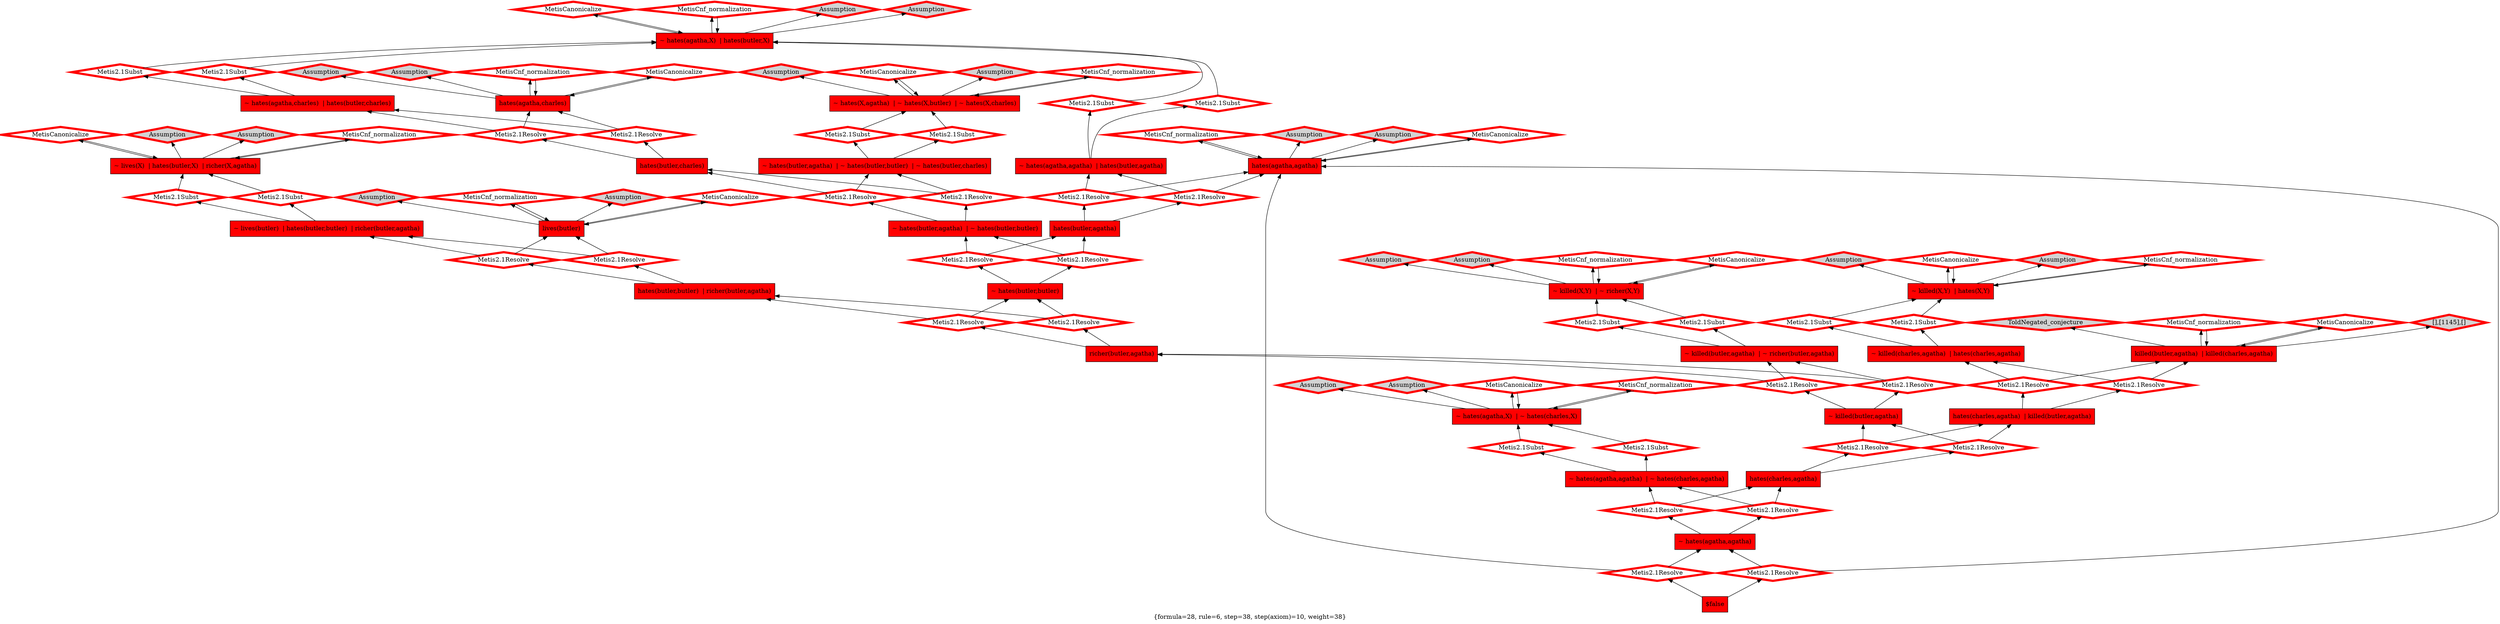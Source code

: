 digraph g 
{ rankdir=BT;
 labelloc=b label="{formula=28, rule=6, step=38, step(axiom)=10, weight=38}"  
 "x_1027" [ color="black" shape="box" label="~ lives(X)  | richer(X,agatha)  | hates(butler,X)" fillcolor="red" style="filled"  ];
  "x_1145" [ URL="http://inference-web.org/proofs/tptp/Solutions/PUZ/PUZ001-1/Metis---2.2/answer.owl#ns_prove_neither_charles_nor_butler_did_it_conclusion" color="black" shape="box" label="killed(butler,agatha)  | killed(charles,agatha)" fillcolor="red" style="filled"  ];
  "x_1103" [ color="black" shape="box" label="hates(agatha,charles)" fillcolor="red" style="filled"  ];
  "x_1102" [ URL="http://inference-web.org/proofs/tptp/Solutions/PUZ/PUZ001-1/Metis---2.2/answer.owl#ns_same_hates_conclusion" color="black" shape="box" label="~ hates(agatha,X)  | hates(butler,X)" fillcolor="red" style="filled"  ];
  "x_1127" [ URL="http://inference-web.org/proofs/tptp/Solutions/PUZ/PUZ001-1/Metis---2.2/answer.owl#ns_refute_0_16_conclusion" color="black" shape="box" label="~ hates(X,agatha)  | ~ hates(X,butler)  | ~ hates(X,charles)" fillcolor="red" style="filled"  ];
  "x_1044" [ URL="http://inference-web.org/proofs/tptp/Solutions/PUZ/PUZ001-1/Metis---2.2/answer.owl#ns_different_hates_conclusion" color="black" shape="box" label="~ hates(agatha,X)  | ~ hates(charles,X)" fillcolor="red" style="filled"  ];
  "x_1030" [ color="black" shape="box" label="~ hates(agatha,charles)  | hates(butler,charles)" fillcolor="red" style="filled"  ];
  "x_1152" [ URL="http://inference-web.org/proofs/tptp/Solutions/PUZ/PUZ001-1/Metis---2.2/answer.owl#ns_refute_0_27_conclusion" color="black" shape="box" label="$false" fillcolor="red" style="filled"  ];
  "x_1098" [ URL="http://inference-web.org/proofs/tptp/Solutions/PUZ/PUZ001-1/Metis---2.2/answer.owl#ns_refute_0_7_conclusion" color="black" shape="box" label="~ killed(butler,agatha)  | ~ richer(butler,agatha)" fillcolor="red" style="filled"  ];
  "x_1103" [ color="black" shape="box" label="hates(agatha,charles)" fillcolor="red" style="filled"  ];
  "x_1109" [ color="black" shape="box" label="~ hates(butler,agatha)  | ~ hates(butler,butler)" fillcolor="red" style="filled"  ];
  "x_1078" [ URL="http://inference-web.org/proofs/tptp/Solutions/PUZ/PUZ001-1/Metis---2.2/answer.owl#ns_refute_0_4_conclusion" color="black" shape="box" label="~ killed(charles,agatha)  | hates(charles,agatha)" fillcolor="red" style="filled"  ];
  "x_1139" [ color="black" shape="box" label="~ killed(X,Y)  | ~ richer(X,Y)" fillcolor="red" style="filled"  ];
  "x_1103" [ URL="http://inference-web.org/proofs/tptp/Solutions/PUZ/PUZ001-1/Metis---2.2/answer.owl#ns_agatha_hates_charles_conclusion" color="black" shape="box" label="hates(agatha,charles)" fillcolor="red" style="filled"  ];
  "x_1172" [ URL="http://inference-web.org/proofs/tptp/Solutions/PUZ/PUZ001-1/Metis---2.2/answer.owl#ns_refute_0_1_conclusion" color="black" shape="box" label="~ hates(agatha,agatha)  | ~ hates(charles,agatha)" fillcolor="red" style="filled"  ];
  "x_1113" [ color="black" shape="box" label="hates(agatha,agatha)" fillcolor="red" style="filled"  ];
  "x_1043" [ URL="http://inference-web.org/proofs/tptp/Solutions/PUZ/PUZ001-1/Metis---2.2/answer.owl#ns_refute_0_24_conclusion" color="black" shape="box" label="~ killed(butler,agatha)" fillcolor="red" style="filled"  ];
  "x_1044" [ URL="http://inference-web.org/proofs/tptp/Solutions/PUZ/PUZ001-1/Metis---2.2/answer.owl#ns_refute_0_0_conclusion" color="black" shape="box" label="~ hates(agatha,X)  | ~ hates(charles,X)" fillcolor="red" style="filled"  ];
  "x_1027" [ URL="http://inference-web.org/proofs/tptp/Solutions/PUZ/PUZ001-1/Metis---2.2/answer.owl#ns_refute_0_9_conclusion" color="black" shape="box" label="~ lives(X)  | hates(butler,X)  | richer(X,agatha)" fillcolor="red" style="filled"  ];
  "x_1045" [ URL="http://inference-web.org/proofs/tptp/Solutions/PUZ/PUZ001-1/Metis---2.2/answer.owl#ns_refute_0_23_conclusion" color="black" shape="box" label="richer(butler,agatha)" fillcolor="red" style="filled"  ];
  "x_1090" [ URL="http://inference-web.org/proofs/tptp/Solutions/PUZ/PUZ001-1/Metis---2.2/answer.owl#ns_refute_0_8_conclusion" color="black" shape="box" label="lives(butler)" fillcolor="red" style="filled"  ];
  "x_1120" [ URL="http://inference-web.org/proofs/tptp/Solutions/PUZ/PUZ001-1/Metis---2.2/answer.owl#ns_refute_0_25_conclusion" color="black" shape="box" label="hates(charles,agatha)" fillcolor="red" style="filled"  ];
  "x_1155" [ URL="http://inference-web.org/proofs/tptp/Solutions/PUZ/PUZ001-1/Metis---2.2/answer.owl#ns_refute_0_21_conclusion" color="black" shape="box" label="hates(butler,agatha)" fillcolor="red" style="filled"  ];
  "x_1027" [ URL="http://inference-web.org/proofs/tptp/Solutions/PUZ/PUZ001-1/Metis---2.2/answer.owl#ns_butler_hates_poor_conclusion" color="black" shape="box" label="~ lives(X)  | richer(X,agatha)  | hates(butler,X)" fillcolor="red" style="filled"  ];
  "x_1139" [ URL="http://inference-web.org/proofs/tptp/Solutions/PUZ/PUZ001-1/Metis---2.2/answer.owl#ns_refute_0_6_conclusion" color="black" shape="box" label="~ killed(X,Y)  | ~ richer(X,Y)" fillcolor="red" style="filled"  ];
  "x_1088" [ URL="http://inference-web.org/proofs/tptp/Solutions/PUZ/PUZ001-1/Metis---2.2/answer.owl#ns_refute_0_26_conclusion" color="black" shape="box" label="~ hates(agatha,agatha)" fillcolor="red" style="filled"  ];
  "x_1127" [ color="black" shape="box" label="~ hates(X,agatha)  | ~ hates(X,butler)  | ~ hates(X,charles)" fillcolor="red" style="filled"  ];
  "x_1053" [ URL="http://inference-web.org/proofs/tptp/Solutions/PUZ/PUZ001-1/Metis---2.2/answer.owl#ns_refute_0_17_conclusion" color="black" shape="box" label="~ hates(butler,agatha)  | ~ hates(butler,butler)  | ~ hates(butler,charles)" fillcolor="red" style="filled"  ];
  "x_1129" [ URL="http://inference-web.org/proofs/tptp/Solutions/PUZ/PUZ001-1/Metis---2.2/answer.owl#ns_refute_0_10_conclusion" color="black" shape="box" label="~ lives(butler)  | hates(butler,butler)  | richer(butler,agatha)" fillcolor="red" style="filled"  ];
  "x_1130" [ color="black" shape="box" label="~ hates(agatha,agatha)  | hates(butler,agatha)" fillcolor="red" style="filled"  ];
  "x_1044" [ color="black" shape="box" label="~ hates(agatha,X)  | ~ hates(charles,X)" fillcolor="red" style="filled"  ];
  "x_1130" [ URL="http://inference-web.org/proofs/tptp/Solutions/PUZ/PUZ001-1/Metis---2.2/answer.owl#ns_refute_0_20_conclusion" color="black" shape="box" label="~ hates(agatha,agatha)  | hates(butler,agatha)" fillcolor="red" style="filled"  ];
  "x_1027" [ color="black" shape="box" label="~ lives(X)  | hates(butler,X)  | richer(X,agatha)" fillcolor="red" style="filled"  ];
  "x_1044" [ color="black" shape="box" label="~ hates(agatha,X)  | ~ hates(charles,X)" fillcolor="red" style="filled"  ];
  "x_1061" [ URL="http://inference-web.org/proofs/tptp/Solutions/PUZ/PUZ001-1/Metis---2.2/answer.owl#ns_killer_hates_victim_conclusion" color="black" shape="box" label="~ killed(X,Y)  | hates(X,Y)" fillcolor="red" style="filled"  ];
  "x_1061" [ URL="http://inference-web.org/proofs/tptp/Solutions/PUZ/PUZ001-1/Metis---2.2/answer.owl#ns_refute_0_3_conclusion" color="black" shape="box" label="~ killed(X,Y)  | hates(X,Y)" fillcolor="red" style="filled"  ];
  "x_1139" [ color="black" shape="box" label="~ killed(X,Y)  | ~ richer(X,Y)" fillcolor="red" style="filled"  ];
  "x_1129" [ color="black" shape="box" label="~ lives(butler)  | hates(butler,butler)  | richer(butler,agatha)" fillcolor="red" style="filled"  ];
  "x_1102" [ URL="http://inference-web.org/proofs/tptp/Solutions/PUZ/PUZ001-1/Metis---2.2/answer.owl#ns_refute_0_13_conclusion" color="black" shape="box" label="~ hates(agatha,X)  | hates(butler,X)" fillcolor="red" style="filled"  ];
  "x_1109" [ URL="http://inference-web.org/proofs/tptp/Solutions/PUZ/PUZ001-1/Metis---2.2/answer.owl#ns_refute_0_18_conclusion" color="black" shape="box" label="~ hates(butler,agatha)  | ~ hates(butler,butler)" fillcolor="red" style="filled"  ];
  "x_1030" [ URL="http://inference-web.org/proofs/tptp/Solutions/PUZ/PUZ001-1/Metis---2.2/answer.owl#ns_refute_0_14_conclusion" color="black" shape="box" label="~ hates(agatha,charles)  | hates(butler,charles)" fillcolor="red" style="filled"  ];
  "x_1113" [ URL="http://inference-web.org/proofs/tptp/Solutions/PUZ/PUZ001-1/Metis---2.2/answer.owl#ns_refute_0_19_conclusion" color="black" shape="box" label="hates(agatha,agatha)" fillcolor="red" style="filled"  ];
  "x_1145" [ color="black" shape="box" label="killed(butler,agatha)  | killed(charles,agatha)" fillcolor="red" style="filled"  ];
  "x_1071" [ URL="http://inference-web.org/proofs/tptp/Solutions/PUZ/PUZ001-1/Metis---2.2/answer.owl#ns_refute_0_11_conclusion" color="black" shape="box" label="hates(butler,butler)  | richer(butler,agatha)" fillcolor="red" style="filled"  ];
  "x_1090" [ URL="http://inference-web.org/proofs/tptp/Solutions/PUZ/PUZ001-1/Metis---2.2/answer.owl#ns_butler_conclusion" color="black" shape="box" label="lives(butler)" fillcolor="red" style="filled"  ];
  "x_1092" [ color="black" shape="box" label="hates(charles,agatha)  | killed(butler,agatha)" fillcolor="red" style="filled"  ];
  "x_1127" [ color="black" shape="box" label="~ hates(X,agatha)  | ~ hates(X,butler)  | ~ hates(X,charles)" fillcolor="red" style="filled"  ];
  "x_1078" [ color="black" shape="box" label="~ killed(charles,agatha)  | hates(charles,agatha)" fillcolor="red" style="filled"  ];
  "x_1127" [ URL="http://inference-web.org/proofs/tptp/Solutions/PUZ/PUZ001-1/Metis---2.2/answer.owl#ns_no_one_hates_everyone_conclusion" color="black" shape="box" label="~ hates(X,agatha)  | ~ hates(X,butler)  | ~ hates(X,charles)" fillcolor="red" style="filled"  ];
  "x_1152" [ color="black" shape="box" label="$false" fillcolor="red" style="filled"  ];
  "x_1090" [ color="black" shape="box" label="lives(butler)" fillcolor="red" style="filled"  ];
  "x_1071" [ color="black" shape="box" label="hates(butler,butler)  | richer(butler,agatha)" fillcolor="red" style="filled"  ];
  "x_1155" [ color="black" shape="box" label="hates(butler,agatha)" fillcolor="red" style="filled"  ];
  "x_1145" [ URL="http://inference-web.org/proofs/tptp/Solutions/PUZ/PUZ001-1/Metis---2.2/answer.owl#ns_refute_0_2_conclusion" color="black" shape="box" label="killed(butler,agatha)  | killed(charles,agatha)" fillcolor="red" style="filled"  ];
  "x_1061" [ color="black" shape="box" label="~ killed(X,Y)  | hates(X,Y)" fillcolor="red" style="filled"  ];
  "x_1113" [ color="black" shape="box" label="hates(agatha,agatha)" fillcolor="red" style="filled"  ];
  "x_1045" [ color="black" shape="box" label="richer(butler,agatha)" fillcolor="red" style="filled"  ];
  "x_1088" [ color="black" shape="box" label="~ hates(agatha,agatha)" fillcolor="red" style="filled"  ];
  "x_1113" [ URL="http://inference-web.org/proofs/tptp/Solutions/PUZ/PUZ001-1/Metis---2.2/answer.owl#ns_agatha_hates_agatha_conclusion" color="black" shape="box" label="hates(agatha,agatha)" fillcolor="red" style="filled"  ];
  "x_1102" [ color="black" shape="box" label="~ hates(agatha,X)  | hates(butler,X)" fillcolor="red" style="filled"  ];
  "x_1090" [ color="black" shape="box" label="lives(butler)" fillcolor="red" style="filled"  ];
  "x_1103" [ URL="http://inference-web.org/proofs/tptp/Solutions/PUZ/PUZ001-1/Metis---2.2/answer.owl#ns_refute_0_12_conclusion" color="black" shape="box" label="hates(agatha,charles)" fillcolor="red" style="filled"  ];
  "x_1092" [ URL="http://inference-web.org/proofs/tptp/Solutions/PUZ/PUZ001-1/Metis---2.2/answer.owl#ns_refute_0_5_conclusion" color="black" shape="box" label="hates(charles,agatha)  | killed(butler,agatha)" fillcolor="red" style="filled"  ];
  "x_1061" [ color="black" shape="box" label="~ killed(X,Y)  | hates(X,Y)" fillcolor="red" style="filled"  ];
  "x_1120" [ color="black" shape="box" label="hates(charles,agatha)" fillcolor="red" style="filled"  ];
  "x_1145" [ color="black" shape="box" label="killed(butler,agatha)  | killed(charles,agatha)" fillcolor="red" style="filled"  ];
  "x_1170" [ URL="http://inference-web.org/proofs/tptp/Solutions/PUZ/PUZ001-1/Metis---2.2/answer.owl#ns_refute_0_15_conclusion" color="black" shape="box" label="hates(butler,charles)" fillcolor="red" style="filled"  ];
  "x_1172" [ color="black" shape="box" label="~ hates(agatha,agatha)  | ~ hates(charles,agatha)" fillcolor="red" style="filled"  ];
  "x_1098" [ color="black" shape="box" label="~ killed(butler,agatha)  | ~ richer(butler,agatha)" fillcolor="red" style="filled"  ];
  "x_1174" [ URL="http://inference-web.org/proofs/tptp/Solutions/PUZ/PUZ001-1/Metis---2.2/answer.owl#ns_refute_0_22_conclusion" color="black" shape="box" label="~ hates(butler,butler)" fillcolor="red" style="filled"  ];
  "x_1174" [ color="black" shape="box" label="~ hates(butler,butler)" fillcolor="red" style="filled"  ];
  "x_1102" [ color="black" shape="box" label="~ hates(agatha,X)  | hates(butler,X)" fillcolor="red" style="filled"  ];
  "x_1043" [ color="black" shape="box" label="~ killed(butler,agatha)" fillcolor="red" style="filled"  ];
  "x_1053" [ color="black" shape="box" label="~ hates(butler,agatha)  | ~ hates(butler,butler)  | ~ hates(butler,charles)" fillcolor="red" style="filled"  ];
  "x_1139" [ URL="http://inference-web.org/proofs/tptp/Solutions/PUZ/PUZ001-1/Metis---2.2/answer.owl#ns_poorer_killer_conclusion" color="black" shape="box" label="~ killed(X,Y)  | ~ richer(X,Y)" fillcolor="red" style="filled"  ];
  "x_1170" [ color="black" shape="box" label="hates(butler,charles)" fillcolor="red" style="filled"  ];
  "490ca8fb:1242f8625f3:-7479" [ URL="http://browser.inference-web.org/iwbrowser/BrowseNodeSet?url=http%3A%2F%2Finference-web.org%2Fproofs%2Ftptp%2FSolutions%2FPUZ%2FPUZ001-1%2FMetis---2.2%2Fanswer.owl%23ns_refute_0_5" color="red" shape="diamond" label="Metis2.1Resolve" fillcolor="white" style="filled" penwidth="5"  ];
  "x_1092" -> "490ca8fb:1242f8625f3:-7479";
  "490ca8fb:1242f8625f3:-7479" -> "x_1078";
  "490ca8fb:1242f8625f3:-7479" -> "x_1145";
  "490ca8fb:1242f8625f3:-74c0" [ URL="http://browser.inference-web.org/iwbrowser/BrowseNodeSet?url=http%3A%2F%2Finference-web.org%2Fproofs%2Ftptp%2FSolutions%2FPUZ%2FPUZ001-1%2FMetis---2.1%2Fanswer.owl%23ns_2" color="red" shape="diamond" label="MetisCnf_normalization" fillcolor="white" style="filled" penwidth="5"  ];
  "x_1145" -> "490ca8fb:1242f8625f3:-74c0";
  "490ca8fb:1242f8625f3:-74c0" -> "x_1145";
  "490ca8fb:1242f8625f3:-7539" [ URL="http://browser.inference-web.org/iwbrowser/BrowseNodeSet?url=http%3A%2F%2Finference-web.org%2Fproofs%2Ftptp%2FSolutions%2FPUZ%2FPUZ001-1%2FMetis---2.1%2Fanswer.owl%23ns_different_hates" color="red" shape="diamond" label="Assumption" fillcolor="lightgrey" style="filled" penwidth="5"  ];
  "x_1044" -> "490ca8fb:1242f8625f3:-7539";
  "490ca8fb:1242f8625f3:-7489" [ URL="http://browser.inference-web.org/iwbrowser/BrowseNodeSet?url=http%3A%2F%2Finference-web.org%2Fproofs%2Ftptp%2FSolutions%2FPUZ%2FPUZ001-1%2FMetis---2.2%2Fanswer.owl%23ns_refute_0_20" color="red" shape="diamond" label="Metis2.1Subst" fillcolor="white" style="filled" penwidth="5"  ];
  "x_1130" -> "490ca8fb:1242f8625f3:-7489";
  "490ca8fb:1242f8625f3:-7489" -> "x_1102";
  "490ca8fb:1242f8625f3:-7485" [ URL="http://browser.inference-web.org/iwbrowser/BrowseNodeSet?url=http%3A%2F%2Finference-web.org%2Fproofs%2Ftptp%2FSolutions%2FPUZ%2FPUZ001-1%2FMetis---2.2%2Fanswer.owl%23ns_agatha_hates_agatha" color="red" shape="diamond" label="Assumption" fillcolor="lightgrey" style="filled" penwidth="5"  ];
  "x_1113" -> "490ca8fb:1242f8625f3:-7485";
  "490ca8fb:1242f8625f3:-7492" [ URL="http://browser.inference-web.org/iwbrowser/BrowseNodeSet?url=http%3A%2F%2Finference-web.org%2Fproofs%2Ftptp%2FSolutions%2FPUZ%2FPUZ001-1%2FMetis---2.2%2Fanswer.owl%23ns_refute_0_13" color="red" shape="diamond" label="MetisCanonicalize" fillcolor="white" style="filled" penwidth="5"  ];
  "x_1102" -> "490ca8fb:1242f8625f3:-7492";
  "490ca8fb:1242f8625f3:-7492" -> "x_1102";
  "490ca8fb:1242f8625f3:-7471" [ URL="http://browser.inference-web.org/iwbrowser/BrowseNodeSet?url=http%3A%2F%2Finference-web.org%2Fproofs%2Ftptp%2FSolutions%2FPUZ%2FPUZ001-1%2FMetis---2.2%2Fanswer.owl%23ns_refute_0_2" color="red" shape="diamond" label="MetisCanonicalize" fillcolor="white" style="filled" penwidth="5"  ];
  "x_1145" -> "490ca8fb:1242f8625f3:-7471";
  "490ca8fb:1242f8625f3:-7471" -> "x_1145";
  "490ca8fb:1242f8625f3:-749c" [ URL="http://browser.inference-web.org/iwbrowser/BrowseNodeSet?url=http%3A%2F%2Finference-web.org%2Fproofs%2Ftptp%2FSolutions%2FPUZ%2FPUZ001-1%2FMetis---2.2%2Fanswer.owl%23ns_refute_0_17" color="red" shape="diamond" label="Metis2.1Subst" fillcolor="white" style="filled" penwidth="5"  ];
  "x_1053" -> "490ca8fb:1242f8625f3:-749c";
  "490ca8fb:1242f8625f3:-749c" -> "x_1127";
  "490ca8fb:1242f8625f3:-748d" [ URL="http://browser.inference-web.org/iwbrowser/BrowseNodeSet?url=http%3A%2F%2Finference-web.org%2Fproofs%2Ftptp%2FSolutions%2FPUZ%2FPUZ001-1%2FMetis---2.2%2Fanswer.owl%23ns_agatha_hates_charles" color="red" shape="diamond" label="Assumption" fillcolor="lightgrey" style="filled" penwidth="5"  ];
  "x_1103" -> "490ca8fb:1242f8625f3:-748d";
  "490ca8fb:1242f8625f3:-754b" [ URL="http://browser.inference-web.org/iwbrowser/BrowseNodeSet?url=http%3A%2F%2Finference-web.org%2Fproofs%2Ftptp%2FSolutions%2FPUZ%2FPUZ001-1%2FMetis---2.1%2Fanswer.owl%23answer" color="red" shape="diamond" label="Metis2.1Resolve" fillcolor="white" style="filled" penwidth="5"  ];
  "x_1152" -> "490ca8fb:1242f8625f3:-754b";
  "490ca8fb:1242f8625f3:-754b" -> "x_1088";
  "490ca8fb:1242f8625f3:-754b" -> "x_1113";
  "490ca8fb:1242f8625f3:-74d0" [ URL="http://browser.inference-web.org/iwbrowser/BrowseNodeSet?url=http%3A%2F%2Finference-web.org%2Fproofs%2Ftptp%2FSolutions%2FPUZ%2FPUZ001-1%2FMetis---2.1%2Fanswer.owl%23ns_5" color="red" shape="diamond" label="Metis2.1Resolve" fillcolor="white" style="filled" penwidth="5"  ];
  "x_1092" -> "490ca8fb:1242f8625f3:-74d0";
  "490ca8fb:1242f8625f3:-74d0" -> "x_1078";
  "490ca8fb:1242f8625f3:-74d0" -> "x_1145";
  "490ca8fb:1242f8625f3:-7546" [ URL="http://browser.inference-web.org/iwbrowser/BrowseNodeSet?url=http%3A%2F%2Finference-web.org%2Fproofs%2Ftptp%2FSolutions%2FPUZ%2FPUZ001-1%2FMetis---2.1%2Fanswer.owl%23ns_26" color="red" shape="diamond" label="Metis2.1Resolve" fillcolor="white" style="filled" penwidth="5"  ];
  "x_1088" -> "490ca8fb:1242f8625f3:-7546";
  "490ca8fb:1242f8625f3:-7546" -> "x_1120";
  "490ca8fb:1242f8625f3:-7546" -> "x_1172";
  "490ca8fb:1242f8625f3:-74f7" [ URL="http://browser.inference-web.org/iwbrowser/BrowseNodeSet?url=http%3A%2F%2Finference-web.org%2Fproofs%2Ftptp%2FSolutions%2FPUZ%2FPUZ001-1%2FMetis---2.1%2Fanswer.owl%23ns_21" color="red" shape="diamond" label="Metis2.1Resolve" fillcolor="white" style="filled" penwidth="5"  ];
  "x_1155" -> "490ca8fb:1242f8625f3:-74f7";
  "490ca8fb:1242f8625f3:-74f7" -> "x_1113";
  "490ca8fb:1242f8625f3:-74f7" -> "x_1130";
  "490ca8fb:1242f8625f3:-74bb" [ URL="http://browser.inference-web.org/iwbrowser/BrowseNodeSet?url=http%3A%2F%2Finference-web.org%2Fproofs%2Ftptp%2FSolutions%2FPUZ%2FPUZ001-1%2FMetis---2.2%2Fanswer.owl%23answer" color="red" shape="diamond" label="Metis2.1Resolve" fillcolor="white" style="filled" penwidth="5"  ];
  "x_1152" -> "490ca8fb:1242f8625f3:-74bb";
  "490ca8fb:1242f8625f3:-74bb" -> "x_1088";
  "490ca8fb:1242f8625f3:-74bb" -> "x_1113";
  "490ca8fb:1242f8625f3:-747d" [ URL="http://browser.inference-web.org/iwbrowser/BrowseNodeSet?url=http%3A%2F%2Finference-web.org%2Fproofs%2Ftptp%2FSolutions%2FPUZ%2FPUZ001-1%2FMetis---2.2%2Fanswer.owl%23ns_butler_hates_poor" color="red" shape="diamond" label="Assumption" fillcolor="lightgrey" style="filled" penwidth="5"  ];
  "x_1027" -> "490ca8fb:1242f8625f3:-747d";
  "490ca8fb:1242f8625f3:-74e7" [ URL="http://browser.inference-web.org/iwbrowser/BrowseNodeSet?url=http%3A%2F%2Finference-web.org%2Fproofs%2Ftptp%2FSolutions%2FPUZ%2FPUZ001-1%2FMetis---2.1%2Fanswer.owl%23ns_11" color="red" shape="diamond" label="Metis2.1Resolve" fillcolor="white" style="filled" penwidth="5"  ];
  "x_1071" -> "490ca8fb:1242f8625f3:-74e7";
  "490ca8fb:1242f8625f3:-74e7" -> "x_1090";
  "490ca8fb:1242f8625f3:-74e7" -> "x_1129";
  "490ca8fb:1242f8625f3:-74c7" [ URL="http://browser.inference-web.org/iwbrowser/BrowseNodeSet?url=http%3A%2F%2Finference-web.org%2Fproofs%2Ftptp%2FSolutions%2FPUZ%2FPUZ001-1%2FMetis---2.1%2Fanswer.owl%23ns_3" color="red" shape="diamond" label="MetisCnf_normalization" fillcolor="white" style="filled" penwidth="5"  ];
  "x_1061" -> "490ca8fb:1242f8625f3:-74c7";
  "490ca8fb:1242f8625f3:-74c7" -> "x_1061";
  "490ca8fb:1242f8625f3:-74b0" [ URL="http://browser.inference-web.org/iwbrowser/BrowseNodeSet?url=http%3A%2F%2Finference-web.org%2Fproofs%2Ftptp%2FSolutions%2FPUZ%2FPUZ001-1%2FMetis---2.2%2Fanswer.owl%23ns_refute_0_25" color="red" shape="diamond" label="Metis2.1Resolve" fillcolor="white" style="filled" penwidth="5"  ];
  "x_1120" -> "490ca8fb:1242f8625f3:-74b0";
  "490ca8fb:1242f8625f3:-74b0" -> "x_1043";
  "490ca8fb:1242f8625f3:-74b0" -> "x_1092";
  "490ca8fb:1242f8625f3:-74cb" [ URL="http://browser.inference-web.org/iwbrowser/BrowseNodeSet?url=http%3A%2F%2Finference-web.org%2Fproofs%2Ftptp%2FSolutions%2FPUZ%2FPUZ001-1%2FMetis---2.1%2Fanswer.owl%23ns_4" color="red" shape="diamond" label="Metis2.1Subst" fillcolor="white" style="filled" penwidth="5"  ];
  "x_1078" -> "490ca8fb:1242f8625f3:-74cb";
  "490ca8fb:1242f8625f3:-74cb" -> "x_1061";
  "490ca8fb:1242f8625f3:-74b8" [ URL="http://browser.inference-web.org/iwbrowser/BrowseNodeSet?url=http%3A%2F%2Finference-web.org%2Fproofs%2Ftptp%2FSolutions%2FPUZ%2FPUZ001-1%2FMetis---2.2%2Fanswer.owl%23ns_refute_0_26" color="red" shape="diamond" label="Metis2.1Resolve" fillcolor="white" style="filled" penwidth="5"  ];
  "x_1088" -> "490ca8fb:1242f8625f3:-74b8";
  "490ca8fb:1242f8625f3:-74b8" -> "x_1120";
  "490ca8fb:1242f8625f3:-74b8" -> "x_1172";
  "490ca8fb:1242f8625f3:-74a8" [ URL="http://browser.inference-web.org/iwbrowser/BrowseNodeSet?url=http%3A%2F%2Finference-web.org%2Fproofs%2Ftptp%2FSolutions%2FPUZ%2FPUZ001-1%2FMetis---2.2%2Fanswer.owl%23ns_refute_0_6" color="red" shape="diamond" label="MetisCanonicalize" fillcolor="white" style="filled" penwidth="5"  ];
  "x_1139" -> "490ca8fb:1242f8625f3:-74a8";
  "490ca8fb:1242f8625f3:-74a8" -> "x_1139";
  "490ca8fb:1242f8625f3:-7521" [ URL="http://browser.inference-web.org/iwbrowser/BrowseNodeSet?url=http%3A%2F%2Finference-web.org%2Fproofs%2Ftptp%2FSolutions%2FPUZ%2FPUZ001-1%2FMetis---2.1%2Fanswer.owl%23ns_23" color="red" shape="diamond" label="Metis2.1Resolve" fillcolor="white" style="filled" penwidth="5"  ];
  "x_1045" -> "490ca8fb:1242f8625f3:-7521";
  "490ca8fb:1242f8625f3:-7521" -> "x_1071";
  "490ca8fb:1242f8625f3:-7521" -> "x_1174";
  "490ca8fb:1242f8625f3:-7494" [ URL="http://browser.inference-web.org/iwbrowser/BrowseNodeSet?url=http%3A%2F%2Finference-web.org%2Fproofs%2Ftptp%2FSolutions%2FPUZ%2FPUZ001-1%2FMetis---2.2%2Fanswer.owl%23ns_refute_0_14" color="red" shape="diamond" label="Metis2.1Subst" fillcolor="white" style="filled" penwidth="5"  ];
  "x_1030" -> "490ca8fb:1242f8625f3:-7494";
  "490ca8fb:1242f8625f3:-7494" -> "x_1102";
  "490ca8fb:1242f8625f3:-7552" [ URL="http://browser.inference-web.org/iwbrowser/BrowseNodeSet?url=http%3A%2F%2Finference-web.org%2Fproofs%2Ftptp%2FSolutions%2FPUZ%2FPUZ001-1%2FMetis---2.1%2Fanswer.owl%23ns_13" color="red" shape="diamond" label="MetisCnf_normalization" fillcolor="white" style="filled" penwidth="5"  ];
  "x_1102" -> "490ca8fb:1242f8625f3:-7552";
  "490ca8fb:1242f8625f3:-7552" -> "x_1102";
  "490ca8fb:1242f8625f3:-74ad" [ URL="http://browser.inference-web.org/iwbrowser/BrowseNodeSet?url=http%3A%2F%2Finference-web.org%2Fproofs%2Ftptp%2FSolutions%2FPUZ%2FPUZ001-1%2FMetis---2.2%2Fanswer.owl%23ns_refute_0_24" color="red" shape="diamond" label="Metis2.1Resolve" fillcolor="white" style="filled" penwidth="5"  ];
  "x_1043" -> "490ca8fb:1242f8625f3:-74ad";
  "490ca8fb:1242f8625f3:-74ad" -> "x_1045";
  "490ca8fb:1242f8625f3:-74ad" -> "x_1098";
  "490ca8fb:1242f8625f3:-74d3" [ URL="http://browser.inference-web.org/iwbrowser/BrowseNodeSet?url=http%3A%2F%2Finference-web.org%2Fproofs%2Ftptp%2FSolutions%2FPUZ%2FPUZ001-1%2FMetis---2.1%2Fanswer.owl%23ns_butler" color="red" shape="diamond" label="Assumption" fillcolor="lightgrey" style="filled" penwidth="5"  ];
  "x_1090" -> "490ca8fb:1242f8625f3:-74d3";
  "490ca8fb:1242f8625f3:-7498" [ URL="http://browser.inference-web.org/iwbrowser/BrowseNodeSet?url=http%3A%2F%2Finference-web.org%2Fproofs%2Ftptp%2FSolutions%2FPUZ%2FPUZ001-1%2FMetis---2.2%2Fanswer.owl%23ns_no_one_hates_everyone" color="red" shape="diamond" label="Assumption" fillcolor="lightgrey" style="filled" penwidth="5"  ];
  "x_1127" -> "490ca8fb:1242f8625f3:-7498";
  "490ca8fb:1242f8625f3:-7536" [ URL="http://browser.inference-web.org/iwbrowser/BrowseNodeSet?url=http%3A%2F%2Finference-web.org%2Fproofs%2Ftptp%2FSolutions%2FPUZ%2FPUZ001-1%2FMetis---2.1%2Fanswer.owl%23ns_25" color="red" shape="diamond" label="Metis2.1Resolve" fillcolor="white" style="filled" penwidth="5"  ];
  "x_1120" -> "490ca8fb:1242f8625f3:-7536";
  "490ca8fb:1242f8625f3:-7536" -> "x_1043";
  "490ca8fb:1242f8625f3:-7536" -> "x_1092";
  "490ca8fb:1242f8625f3:-7484" [ URL="http://browser.inference-web.org/iwbrowser/BrowseNodeSet?url=http%3A%2F%2Finference-web.org%2Fproofs%2Ftptp%2FSolutions%2FPUZ%2FPUZ001-1%2FMetis---2.2%2Fanswer.owl%23ns_refute_0_11" color="red" shape="diamond" label="Metis2.1Resolve" fillcolor="white" style="filled" penwidth="5"  ];
  "x_1071" -> "490ca8fb:1242f8625f3:-7484";
  "490ca8fb:1242f8625f3:-7484" -> "x_1090";
  "490ca8fb:1242f8625f3:-7484" -> "x_1129";
  "490ca8fb:1242f8625f3:-74c3" [ URL="http://browser.inference-web.org/iwbrowser/BrowseNodeSet?url=http%3A%2F%2Finference-web.org%2Fproofs%2Ftptp%2FSolutions%2FPUZ%2FPUZ001-1%2FMetis---2.1%2Fanswer.owl%23ns_killer_hates_victim" color="red" shape="diamond" label="Assumption" fillcolor="lightgrey" style="filled" penwidth="5"  ];
  "x_1061" -> "490ca8fb:1242f8625f3:-74c3";
  "490ca8fb:1242f8625f3:-74d7" [ URL="http://browser.inference-web.org/iwbrowser/BrowseNodeSet?url=http%3A%2F%2Finference-web.org%2Fproofs%2Ftptp%2FSolutions%2FPUZ%2FPUZ001-1%2FMetis---2.1%2Fanswer.owl%23ns_8" color="red" shape="diamond" label="MetisCnf_normalization" fillcolor="white" style="filled" penwidth="5"  ];
  "x_1090" -> "490ca8fb:1242f8625f3:-74d7";
  "490ca8fb:1242f8625f3:-74d7" -> "x_1090";
  "490ca8fb:1242f8625f3:-74b3" [ URL="http://browser.inference-web.org/iwbrowser/BrowseNodeSet?url=http%3A%2F%2Finference-web.org%2Fproofs%2Ftptp%2FSolutions%2FPUZ%2FPUZ001-1%2FMetis---2.2%2Fanswer.owl%23ns_refute_0_0" color="red" shape="diamond" label="MetisCanonicalize" fillcolor="white" style="filled" penwidth="5"  ];
  "x_1044" -> "490ca8fb:1242f8625f3:-74b3";
  "490ca8fb:1242f8625f3:-74b3" -> "x_1044";
  "490ca8fb:1242f8625f3:-7512" [ URL="http://browser.inference-web.org/iwbrowser/BrowseNodeSet?url=http%3A%2F%2Finference-web.org%2Fproofs%2Ftptp%2FSolutions%2FPUZ%2FPUZ001-1%2FMetis---2.1%2Fanswer.owl%23ns_17" color="red" shape="diamond" label="Metis2.1Subst" fillcolor="white" style="filled" penwidth="5"  ];
  "x_1053" -> "490ca8fb:1242f8625f3:-7512";
  "490ca8fb:1242f8625f3:-7512" -> "x_1127";
  "490ca8fb:1242f8625f3:-7541" [ URL="http://browser.inference-web.org/iwbrowser/BrowseNodeSet?url=http%3A%2F%2Finference-web.org%2Fproofs%2Ftptp%2FSolutions%2FPUZ%2FPUZ001-1%2FMetis---2.1%2Fanswer.owl%23ns_1" color="red" shape="diamond" label="Metis2.1Subst" fillcolor="white" style="filled" penwidth="5"  ];
  "x_1172" -> "490ca8fb:1242f8625f3:-7541";
  "490ca8fb:1242f8625f3:-7541" -> "x_1044";
  "490ca8fb:1242f8625f3:-7507" [ URL="http://browser.inference-web.org/iwbrowser/BrowseNodeSet?url=http%3A%2F%2Finference-web.org%2Fproofs%2Ftptp%2FSolutions%2FPUZ%2FPUZ001-1%2FMetis---2.1%2Fanswer.owl%23ns_15" color="red" shape="diamond" label="Metis2.1Resolve" fillcolor="white" style="filled" penwidth="5"  ];
  "x_1170" -> "490ca8fb:1242f8625f3:-7507";
  "490ca8fb:1242f8625f3:-7507" -> "x_1030";
  "490ca8fb:1242f8625f3:-7507" -> "x_1103";
  "490ca8fb:1242f8625f3:-7531" [ URL="http://browser.inference-web.org/iwbrowser/BrowseNodeSet?url=http%3A%2F%2Finference-web.org%2Fproofs%2Ftptp%2FSolutions%2FPUZ%2FPUZ001-1%2FMetis---2.1%2Fanswer.owl%23ns_24" color="red" shape="diamond" label="Metis2.1Resolve" fillcolor="white" style="filled" penwidth="5"  ];
  "x_1043" -> "490ca8fb:1242f8625f3:-7531";
  "490ca8fb:1242f8625f3:-7531" -> "x_1045";
  "490ca8fb:1242f8625f3:-7531" -> "x_1098";
  "490ca8fb:1242f8625f3:-74bc" [ URL="http://browser.inference-web.org/iwbrowser/BrowseNodeSet?url=http%3A%2F%2Finference-web.org%2Fproofs%2Ftptp%2FSolutions%2FPUZ%2FPUZ001-1%2FMetis---2.1%2Fanswer.owl%23ns_prove_neither_charles_nor_butler_did_it" color="red" shape="diamond" label="[],[1145],[]" fillcolor="lightgrey" style="filled" penwidth="5"  ];
  "x_1145" -> "490ca8fb:1242f8625f3:-74bc";
  "490ca8fb:1242f8625f3:-7474" [ URL="http://browser.inference-web.org/iwbrowser/BrowseNodeSet?url=http%3A%2F%2Finference-web.org%2Fproofs%2Ftptp%2FSolutions%2FPUZ%2FPUZ001-1%2FMetis---2.2%2Fanswer.owl%23ns_refute_0_3" color="red" shape="diamond" label="MetisCanonicalize" fillcolor="white" style="filled" penwidth="5"  ];
  "x_1061" -> "490ca8fb:1242f8625f3:-7474";
  "490ca8fb:1242f8625f3:-7474" -> "x_1061";
  "490ca8fb:1242f8625f3:-751c" [ URL="http://browser.inference-web.org/iwbrowser/BrowseNodeSet?url=http%3A%2F%2Finference-web.org%2Fproofs%2Ftptp%2FSolutions%2FPUZ%2FPUZ001-1%2FMetis---2.1%2Fanswer.owl%23ns_22" color="red" shape="diamond" label="Metis2.1Resolve" fillcolor="white" style="filled" penwidth="5"  ];
  "x_1174" -> "490ca8fb:1242f8625f3:-751c";
  "490ca8fb:1242f8625f3:-751c" -> "x_1109";
  "490ca8fb:1242f8625f3:-751c" -> "x_1155";
  "490ca8fb:1242f8625f3:-754e" [ URL="http://browser.inference-web.org/iwbrowser/BrowseNodeSet?url=http%3A%2F%2Finference-web.org%2Fproofs%2Ftptp%2FSolutions%2FPUZ%2FPUZ001-1%2FMetis---2.1%2Fanswer.owl%23ns_same_hates" color="red" shape="diamond" label="Assumption" fillcolor="lightgrey" style="filled" penwidth="5"  ];
  "x_1102" -> "490ca8fb:1242f8625f3:-754e";
  "490ca8fb:1242f8625f3:-7487" [ URL="http://browser.inference-web.org/iwbrowser/BrowseNodeSet?url=http%3A%2F%2Finference-web.org%2Fproofs%2Ftptp%2FSolutions%2FPUZ%2FPUZ001-1%2FMetis---2.2%2Fanswer.owl%23ns_refute_0_19" color="red" shape="diamond" label="MetisCanonicalize" fillcolor="white" style="filled" penwidth="5"  ];
  "x_1113" -> "490ca8fb:1242f8625f3:-7487";
  "490ca8fb:1242f8625f3:-7487" -> "x_1113";
  "490ca8fb:1242f8625f3:-7497" [ URL="http://browser.inference-web.org/iwbrowser/BrowseNodeSet?url=http%3A%2F%2Finference-web.org%2Fproofs%2Ftptp%2FSolutions%2FPUZ%2FPUZ001-1%2FMetis---2.2%2Fanswer.owl%23ns_refute_0_15" color="red" shape="diamond" label="Metis2.1Resolve" fillcolor="white" style="filled" penwidth="5"  ];
  "x_1170" -> "490ca8fb:1242f8625f3:-7497";
  "490ca8fb:1242f8625f3:-7497" -> "x_1030";
  "490ca8fb:1242f8625f3:-7497" -> "x_1103";
  "490ca8fb:1242f8625f3:-74fa" [ URL="http://browser.inference-web.org/iwbrowser/BrowseNodeSet?url=http%3A%2F%2Finference-web.org%2Fproofs%2Ftptp%2FSolutions%2FPUZ%2FPUZ001-1%2FMetis---2.1%2Fanswer.owl%23ns_agatha_hates_charles" color="red" shape="diamond" label="Assumption" fillcolor="lightgrey" style="filled" penwidth="5"  ];
  "x_1103" -> "490ca8fb:1242f8625f3:-74fa";
  "490ca8fb:1242f8625f3:-747a" [ URL="http://browser.inference-web.org/iwbrowser/BrowseNodeSet?url=http%3A%2F%2Finference-web.org%2Fproofs%2Ftptp%2FSolutions%2FPUZ%2FPUZ001-1%2FMetis---2.2%2Fanswer.owl%23ns_butler" color="red" shape="diamond" label="Assumption" fillcolor="lightgrey" style="filled" penwidth="5"  ];
  "x_1090" -> "490ca8fb:1242f8625f3:-747a";
  "490ca8fb:1242f8625f3:-74b5" [ URL="http://browser.inference-web.org/iwbrowser/BrowseNodeSet?url=http%3A%2F%2Finference-web.org%2Fproofs%2Ftptp%2FSolutions%2FPUZ%2FPUZ001-1%2FMetis---2.2%2Fanswer.owl%23ns_refute_0_1" color="red" shape="diamond" label="Metis2.1Subst" fillcolor="white" style="filled" penwidth="5"  ];
  "x_1172" -> "490ca8fb:1242f8625f3:-74b5";
  "490ca8fb:1242f8625f3:-74b5" -> "x_1044";
  "490ca8fb:1242f8625f3:-74de" [ URL="http://browser.inference-web.org/iwbrowser/BrowseNodeSet?url=http%3A%2F%2Finference-web.org%2Fproofs%2Ftptp%2FSolutions%2FPUZ%2FPUZ001-1%2FMetis---2.1%2Fanswer.owl%23ns_9" color="red" shape="diamond" label="MetisCnf_normalization" fillcolor="white" style="filled" penwidth="5"  ];
  "x_1027" -> "490ca8fb:1242f8625f3:-74de";
  "490ca8fb:1242f8625f3:-74de" -> "x_1027";
  "490ca8fb:1242f8625f3:-752c" [ URL="http://browser.inference-web.org/iwbrowser/BrowseNodeSet?url=http%3A%2F%2Finference-web.org%2Fproofs%2Ftptp%2FSolutions%2FPUZ%2FPUZ001-1%2FMetis---2.1%2Fanswer.owl%23ns_7" color="red" shape="diamond" label="Metis2.1Subst" fillcolor="white" style="filled" penwidth="5"  ];
  "x_1098" -> "490ca8fb:1242f8625f3:-752c";
  "490ca8fb:1242f8625f3:-752c" -> "x_1139";
  "490ca8fb:1242f8625f3:-749a" [ URL="http://browser.inference-web.org/iwbrowser/BrowseNodeSet?url=http%3A%2F%2Finference-web.org%2Fproofs%2Ftptp%2FSolutions%2FPUZ%2FPUZ001-1%2FMetis---2.2%2Fanswer.owl%23ns_refute_0_16" color="red" shape="diamond" label="MetisCanonicalize" fillcolor="white" style="filled" penwidth="5"  ];
  "x_1127" -> "490ca8fb:1242f8625f3:-749a";
  "490ca8fb:1242f8625f3:-749a" -> "x_1127";
  "490ca8fb:1242f8625f3:-7502" [ URL="http://browser.inference-web.org/iwbrowser/BrowseNodeSet?url=http%3A%2F%2Finference-web.org%2Fproofs%2Ftptp%2FSolutions%2FPUZ%2FPUZ001-1%2FMetis---2.1%2Fanswer.owl%23ns_14" color="red" shape="diamond" label="Metis2.1Subst" fillcolor="white" style="filled" penwidth="5"  ];
  "x_1030" -> "490ca8fb:1242f8625f3:-7502";
  "490ca8fb:1242f8625f3:-7502" -> "x_1102";
  "490ca8fb:1242f8625f3:-74a5" [ URL="http://browser.inference-web.org/iwbrowser/BrowseNodeSet?url=http%3A%2F%2Finference-web.org%2Fproofs%2Ftptp%2FSolutions%2FPUZ%2FPUZ001-1%2FMetis---2.2%2Fanswer.owl%23ns_refute_0_23" color="red" shape="diamond" label="Metis2.1Resolve" fillcolor="white" style="filled" penwidth="5"  ];
  "x_1045" -> "490ca8fb:1242f8625f3:-74a5";
  "490ca8fb:1242f8625f3:-74a5" -> "x_1071";
  "490ca8fb:1242f8625f3:-74a5" -> "x_1174";
  "490ca8fb:1242f8625f3:-74ee" [ URL="http://browser.inference-web.org/iwbrowser/BrowseNodeSet?url=http%3A%2F%2Finference-web.org%2Fproofs%2Ftptp%2FSolutions%2FPUZ%2FPUZ001-1%2FMetis---2.1%2Fanswer.owl%23ns_19" color="red" shape="diamond" label="MetisCnf_normalization" fillcolor="white" style="filled" penwidth="5"  ];
  "x_1113" -> "490ca8fb:1242f8625f3:-74ee";
  "490ca8fb:1242f8625f3:-74ee" -> "x_1113";
  "490ca8fb:1242f8625f3:-746f" [ URL="http://browser.inference-web.org/iwbrowser/BrowseNodeSet?url=http%3A%2F%2Finference-web.org%2Fproofs%2Ftptp%2FSolutions%2FPUZ%2FPUZ001-1%2FMetis---2.2%2Fanswer.owl%23ns_prove_neither_charles_nor_butler_did_it" color="red" shape="diamond" label="ToldNegated_conjecture" fillcolor="lightgrey" style="filled" penwidth="5"  ];
  "x_1145" -> "490ca8fb:1242f8625f3:-746f";
  "490ca8fb:1242f8625f3:-748c" [ URL="http://browser.inference-web.org/iwbrowser/BrowseNodeSet?url=http%3A%2F%2Finference-web.org%2Fproofs%2Ftptp%2FSolutions%2FPUZ%2FPUZ001-1%2FMetis---2.2%2Fanswer.owl%23ns_refute_0_21" color="red" shape="diamond" label="Metis2.1Resolve" fillcolor="white" style="filled" penwidth="5"  ];
  "x_1155" -> "490ca8fb:1242f8625f3:-748c";
  "490ca8fb:1242f8625f3:-748c" -> "x_1113";
  "490ca8fb:1242f8625f3:-748c" -> "x_1130";
  "490ca8fb:1242f8625f3:-7490" [ URL="http://browser.inference-web.org/iwbrowser/BrowseNodeSet?url=http%3A%2F%2Finference-web.org%2Fproofs%2Ftptp%2FSolutions%2FPUZ%2FPUZ001-1%2FMetis---2.2%2Fanswer.owl%23ns_same_hates" color="red" shape="diamond" label="Assumption" fillcolor="lightgrey" style="filled" penwidth="5"  ];
  "x_1102" -> "490ca8fb:1242f8625f3:-7490";
  "490ca8fb:1242f8625f3:-74fe" [ URL="http://browser.inference-web.org/iwbrowser/BrowseNodeSet?url=http%3A%2F%2Finference-web.org%2Fproofs%2Ftptp%2FSolutions%2FPUZ%2FPUZ001-1%2FMetis---2.1%2Fanswer.owl%23ns_12" color="red" shape="diamond" label="MetisCnf_normalization" fillcolor="white" style="filled" penwidth="5"  ];
  "x_1103" -> "490ca8fb:1242f8625f3:-74fe";
  "490ca8fb:1242f8625f3:-74fe" -> "x_1103";
  "490ca8fb:1242f8625f3:-7517" [ URL="http://browser.inference-web.org/iwbrowser/BrowseNodeSet?url=http%3A%2F%2Finference-web.org%2Fproofs%2Ftptp%2FSolutions%2FPUZ%2FPUZ001-1%2FMetis---2.1%2Fanswer.owl%23ns_18" color="red" shape="diamond" label="Metis2.1Resolve" fillcolor="white" style="filled" penwidth="5"  ];
  "x_1109" -> "490ca8fb:1242f8625f3:-7517";
  "490ca8fb:1242f8625f3:-7517" -> "x_1053";
  "490ca8fb:1242f8625f3:-7517" -> "x_1170";
  "490ca8fb:1242f8625f3:-748f" [ URL="http://browser.inference-web.org/iwbrowser/BrowseNodeSet?url=http%3A%2F%2Finference-web.org%2Fproofs%2Ftptp%2FSolutions%2FPUZ%2FPUZ001-1%2FMetis---2.2%2Fanswer.owl%23ns_refute_0_12" color="red" shape="diamond" label="MetisCanonicalize" fillcolor="white" style="filled" penwidth="5"  ];
  "x_1103" -> "490ca8fb:1242f8625f3:-748f";
  "490ca8fb:1242f8625f3:-748f" -> "x_1103";
  "490ca8fb:1242f8625f3:-74ea" [ URL="http://browser.inference-web.org/iwbrowser/BrowseNodeSet?url=http%3A%2F%2Finference-web.org%2Fproofs%2Ftptp%2FSolutions%2FPUZ%2FPUZ001-1%2FMetis---2.1%2Fanswer.owl%23ns_agatha_hates_agatha" color="red" shape="diamond" label="Assumption" fillcolor="lightgrey" style="filled" penwidth="5"  ];
  "x_1113" -> "490ca8fb:1242f8625f3:-74ea";
  "490ca8fb:1242f8625f3:-747f" [ URL="http://browser.inference-web.org/iwbrowser/BrowseNodeSet?url=http%3A%2F%2Finference-web.org%2Fproofs%2Ftptp%2FSolutions%2FPUZ%2FPUZ001-1%2FMetis---2.2%2Fanswer.owl%23ns_refute_0_9" color="red" shape="diamond" label="MetisCanonicalize" fillcolor="white" style="filled" penwidth="5"  ];
  "x_1027" -> "490ca8fb:1242f8625f3:-747f";
  "490ca8fb:1242f8625f3:-747f" -> "x_1027";
  "490ca8fb:1242f8625f3:-74da" [ URL="http://browser.inference-web.org/iwbrowser/BrowseNodeSet?url=http%3A%2F%2Finference-web.org%2Fproofs%2Ftptp%2FSolutions%2FPUZ%2FPUZ001-1%2FMetis---2.1%2Fanswer.owl%23ns_butler_hates_poor" color="red" shape="diamond" label="Assumption" fillcolor="lightgrey" style="filled" penwidth="5"  ];
  "x_1027" -> "490ca8fb:1242f8625f3:-74da";
  "490ca8fb:1242f8625f3:-74a2" [ URL="http://browser.inference-web.org/iwbrowser/BrowseNodeSet?url=http%3A%2F%2Finference-web.org%2Fproofs%2Ftptp%2FSolutions%2FPUZ%2FPUZ001-1%2FMetis---2.2%2Fanswer.owl%23ns_refute_0_22" color="red" shape="diamond" label="Metis2.1Resolve" fillcolor="white" style="filled" penwidth="5"  ];
  "x_1174" -> "490ca8fb:1242f8625f3:-74a2";
  "490ca8fb:1242f8625f3:-74a2" -> "x_1109";
  "490ca8fb:1242f8625f3:-74a2" -> "x_1155";
  "490ca8fb:1242f8625f3:-74aa" [ URL="http://browser.inference-web.org/iwbrowser/BrowseNodeSet?url=http%3A%2F%2Finference-web.org%2Fproofs%2Ftptp%2FSolutions%2FPUZ%2FPUZ001-1%2FMetis---2.2%2Fanswer.owl%23ns_refute_0_7" color="red" shape="diamond" label="Metis2.1Subst" fillcolor="white" style="filled" penwidth="5"  ];
  "x_1098" -> "490ca8fb:1242f8625f3:-74aa";
  "490ca8fb:1242f8625f3:-74aa" -> "x_1139";
  "490ca8fb:1242f8625f3:-74f2" [ URL="http://browser.inference-web.org/iwbrowser/BrowseNodeSet?url=http%3A%2F%2Finference-web.org%2Fproofs%2Ftptp%2FSolutions%2FPUZ%2FPUZ001-1%2FMetis---2.1%2Fanswer.owl%23ns_20" color="red" shape="diamond" label="Metis2.1Subst" fillcolor="white" style="filled" penwidth="5"  ];
  "x_1130" -> "490ca8fb:1242f8625f3:-74f2";
  "490ca8fb:1242f8625f3:-74f2" -> "x_1102";
  "490ca8fb:1242f8625f3:-753d" [ URL="http://browser.inference-web.org/iwbrowser/BrowseNodeSet?url=http%3A%2F%2Finference-web.org%2Fproofs%2Ftptp%2FSolutions%2FPUZ%2FPUZ001-1%2FMetis---2.1%2Fanswer.owl%23ns_0" color="red" shape="diamond" label="MetisCnf_normalization" fillcolor="white" style="filled" penwidth="5"  ];
  "x_1044" -> "490ca8fb:1242f8625f3:-753d";
  "490ca8fb:1242f8625f3:-753d" -> "x_1044";
  "490ca8fb:1242f8625f3:-74a6" [ URL="http://browser.inference-web.org/iwbrowser/BrowseNodeSet?url=http%3A%2F%2Finference-web.org%2Fproofs%2Ftptp%2FSolutions%2FPUZ%2FPUZ001-1%2FMetis---2.2%2Fanswer.owl%23ns_poorer_killer" color="red" shape="diamond" label="Assumption" fillcolor="lightgrey" style="filled" penwidth="5"  ];
  "x_1139" -> "490ca8fb:1242f8625f3:-74a6";
  "490ca8fb:1242f8625f3:-749f" [ URL="http://browser.inference-web.org/iwbrowser/BrowseNodeSet?url=http%3A%2F%2Finference-web.org%2Fproofs%2Ftptp%2FSolutions%2FPUZ%2FPUZ001-1%2FMetis---2.2%2Fanswer.owl%23ns_refute_0_18" color="red" shape="diamond" label="Metis2.1Resolve" fillcolor="white" style="filled" penwidth="5"  ];
  "x_1109" -> "490ca8fb:1242f8625f3:-749f";
  "490ca8fb:1242f8625f3:-749f" -> "x_1053";
  "490ca8fb:1242f8625f3:-749f" -> "x_1170";
  "490ca8fb:1242f8625f3:-750a" [ URL="http://browser.inference-web.org/iwbrowser/BrowseNodeSet?url=http%3A%2F%2Finference-web.org%2Fproofs%2Ftptp%2FSolutions%2FPUZ%2FPUZ001-1%2FMetis---2.1%2Fanswer.owl%23ns_no_one_hates_everyone" color="red" shape="diamond" label="Assumption" fillcolor="lightgrey" style="filled" penwidth="5"  ];
  "x_1127" -> "490ca8fb:1242f8625f3:-750a";
  "490ca8fb:1242f8625f3:-74e2" [ URL="http://browser.inference-web.org/iwbrowser/BrowseNodeSet?url=http%3A%2F%2Finference-web.org%2Fproofs%2Ftptp%2FSolutions%2FPUZ%2FPUZ001-1%2FMetis---2.1%2Fanswer.owl%23ns_10" color="red" shape="diamond" label="Metis2.1Subst" fillcolor="white" style="filled" penwidth="5"  ];
  "x_1129" -> "490ca8fb:1242f8625f3:-74e2";
  "490ca8fb:1242f8625f3:-74e2" -> "x_1027";
  "490ca8fb:1242f8625f3:-750e" [ URL="http://browser.inference-web.org/iwbrowser/BrowseNodeSet?url=http%3A%2F%2Finference-web.org%2Fproofs%2Ftptp%2FSolutions%2FPUZ%2FPUZ001-1%2FMetis---2.1%2Fanswer.owl%23ns_16" color="red" shape="diamond" label="MetisCnf_normalization" fillcolor="white" style="filled" penwidth="5"  ];
  "x_1127" -> "490ca8fb:1242f8625f3:-750e";
  "490ca8fb:1242f8625f3:-750e" -> "x_1127";
  "490ca8fb:1242f8625f3:-7481" [ URL="http://browser.inference-web.org/iwbrowser/BrowseNodeSet?url=http%3A%2F%2Finference-web.org%2Fproofs%2Ftptp%2FSolutions%2FPUZ%2FPUZ001-1%2FMetis---2.2%2Fanswer.owl%23ns_refute_0_10" color="red" shape="diamond" label="Metis2.1Subst" fillcolor="white" style="filled" penwidth="5"  ];
  "x_1129" -> "490ca8fb:1242f8625f3:-7481";
  "490ca8fb:1242f8625f3:-7481" -> "x_1027";
  "490ca8fb:1242f8625f3:-7524" [ URL="http://browser.inference-web.org/iwbrowser/BrowseNodeSet?url=http%3A%2F%2Finference-web.org%2Fproofs%2Ftptp%2FSolutions%2FPUZ%2FPUZ001-1%2FMetis---2.1%2Fanswer.owl%23ns_poorer_killer" color="red" shape="diamond" label="Assumption" fillcolor="lightgrey" style="filled" penwidth="5"  ];
  "x_1139" -> "490ca8fb:1242f8625f3:-7524";
  "490ca8fb:1242f8625f3:-7472" [ URL="http://browser.inference-web.org/iwbrowser/BrowseNodeSet?url=http%3A%2F%2Finference-web.org%2Fproofs%2Ftptp%2FSolutions%2FPUZ%2FPUZ001-1%2FMetis---2.2%2Fanswer.owl%23ns_killer_hates_victim" color="red" shape="diamond" label="Assumption" fillcolor="lightgrey" style="filled" penwidth="5"  ];
  "x_1061" -> "490ca8fb:1242f8625f3:-7472";
  "490ca8fb:1242f8625f3:-74b1" [ URL="http://browser.inference-web.org/iwbrowser/BrowseNodeSet?url=http%3A%2F%2Finference-web.org%2Fproofs%2Ftptp%2FSolutions%2FPUZ%2FPUZ001-1%2FMetis---2.2%2Fanswer.owl%23ns_different_hates" color="red" shape="diamond" label="Assumption" fillcolor="lightgrey" style="filled" penwidth="5"  ];
  "x_1044" -> "490ca8fb:1242f8625f3:-74b1";
  "490ca8fb:1242f8625f3:-747c" [ URL="http://browser.inference-web.org/iwbrowser/BrowseNodeSet?url=http%3A%2F%2Finference-web.org%2Fproofs%2Ftptp%2FSolutions%2FPUZ%2FPUZ001-1%2FMetis---2.2%2Fanswer.owl%23ns_refute_0_8" color="red" shape="diamond" label="MetisCanonicalize" fillcolor="white" style="filled" penwidth="5"  ];
  "x_1090" -> "490ca8fb:1242f8625f3:-747c";
  "490ca8fb:1242f8625f3:-747c" -> "x_1090";
  "490ca8fb:1242f8625f3:-7476" [ URL="http://browser.inference-web.org/iwbrowser/BrowseNodeSet?url=http%3A%2F%2Finference-web.org%2Fproofs%2Ftptp%2FSolutions%2FPUZ%2FPUZ001-1%2FMetis---2.2%2Fanswer.owl%23ns_refute_0_4" color="red" shape="diamond" label="Metis2.1Subst" fillcolor="white" style="filled" penwidth="5"  ];
  "x_1078" -> "490ca8fb:1242f8625f3:-7476";
  "490ca8fb:1242f8625f3:-7476" -> "x_1061";
  "490ca8fb:1242f8625f3:-7528" [ URL="http://browser.inference-web.org/iwbrowser/BrowseNodeSet?url=http%3A%2F%2Finference-web.org%2Fproofs%2Ftptp%2FSolutions%2FPUZ%2FPUZ001-1%2FMetis---2.1%2Fanswer.owl%23ns_6" color="red" shape="diamond" label="MetisCnf_normalization" fillcolor="white" style="filled" penwidth="5"  ];
  "x_1139" -> "490ca8fb:1242f8625f3:-7528";
  "490ca8fb:1242f8625f3:-7528" -> "x_1139";
  }
